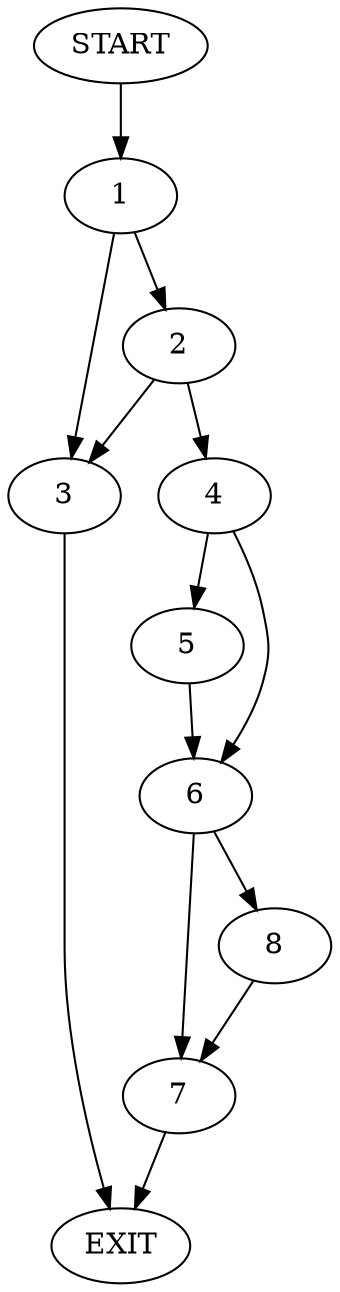 digraph {
0 [label="START"]
9 [label="EXIT"]
0 -> 1
1 -> 2
1 -> 3
3 -> 9
2 -> 3
2 -> 4
4 -> 5
4 -> 6
5 -> 6
6 -> 7
6 -> 8
8 -> 7
7 -> 9
}
